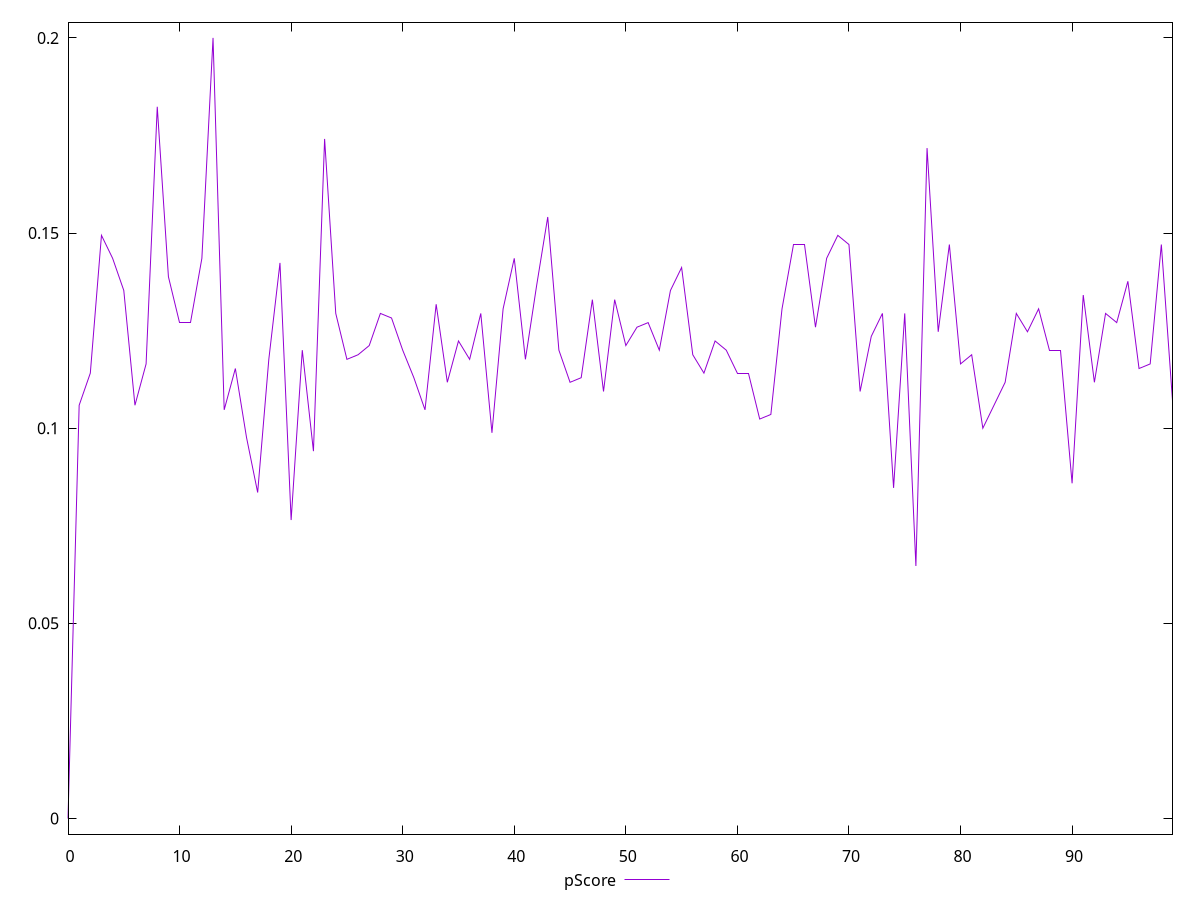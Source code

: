 reset

$pScore <<EOF
0 0
1 0.10588235294117648
2 0.11411764705882355
3 0.14941176470588236
4 0.14352941176470585
5 0.1352941176470588
6 0.10588235294117648
7 0.1164705882352941
8 0.1823529411764706
9 0.13882352941176468
10 0.12705882352941178
11 0.12705882352941178
12 0.14352941176470585
13 0.2
14 0.10470588235294115
15 0.11529411764705882
16 0.09764705882352942
17 0.08352941176470585
18 0.11764705882352938
19 0.14235294117647057
20 0.07647058823529412
21 0.12
22 0.09411764705882353
23 0.17411764705882354
24 0.12941176470588234
25 0.11764705882352938
26 0.11882352941176472
27 0.12117647058823527
28 0.12941176470588234
29 0.12823529411764706
30 0.12
31 0.11294117647058821
32 0.10470588235294115
33 0.13176470588235295
34 0.11176470588235293
35 0.12235294117647055
36 0.11764705882352938
37 0.12941176470588234
38 0.0988235294117647
39 0.13058823529411762
40 0.14352941176470585
41 0.11764705882352938
42 0.13647058823529412
43 0.15411764705882353
44 0.12
45 0.11176470588235293
46 0.11294117647058821
47 0.13294117647058823
48 0.10941176470588232
49 0.13294117647058823
50 0.12117647058823527
51 0.12588235294117645
52 0.12705882352941178
53 0.12
54 0.1352941176470588
55 0.1411764705882353
56 0.11882352941176472
57 0.11411764705882355
58 0.12235294117647055
59 0.12
60 0.11411764705882355
61 0.11411764705882355
62 0.10235294117647059
63 0.10352941176470587
64 0.13058823529411762
65 0.14705882352941174
66 0.14705882352941174
67 0.12588235294117645
68 0.14352941176470585
69 0.14941176470588236
70 0.14705882352941174
71 0.10941176470588232
72 0.12352941176470589
73 0.12941176470588234
74 0.08470588235294119
75 0.12941176470588234
76 0.06470588235294117
77 0.17176470588235293
78 0.12470588235294117
79 0.14705882352941174
80 0.1164705882352941
81 0.11882352941176472
82 0.09999999999999998
83 0.10588235294117648
84 0.11176470588235293
85 0.12941176470588234
86 0.12470588235294117
87 0.13058823529411762
88 0.12
89 0.12
90 0.08588235294117647
91 0.1341176470588235
92 0.11176470588235293
93 0.12941176470588234
94 0.12705882352941178
95 0.1376470588235294
96 0.11529411764705882
97 0.1164705882352941
98 0.14705882352941174
99 0.10705882352941176
EOF

set key outside below
set xrange [0:99]
set yrange [-0.004:0.20400000000000001]
set trange [-0.004:0.20400000000000001]
set terminal svg size 640, 500 enhanced background rgb 'white'
set output "report_00025_2021-02-22T21:38:55.199Z/uses-text-compression/samples/pages+cached/pScore/values.svg"

plot $pScore title "pScore" with line

reset
